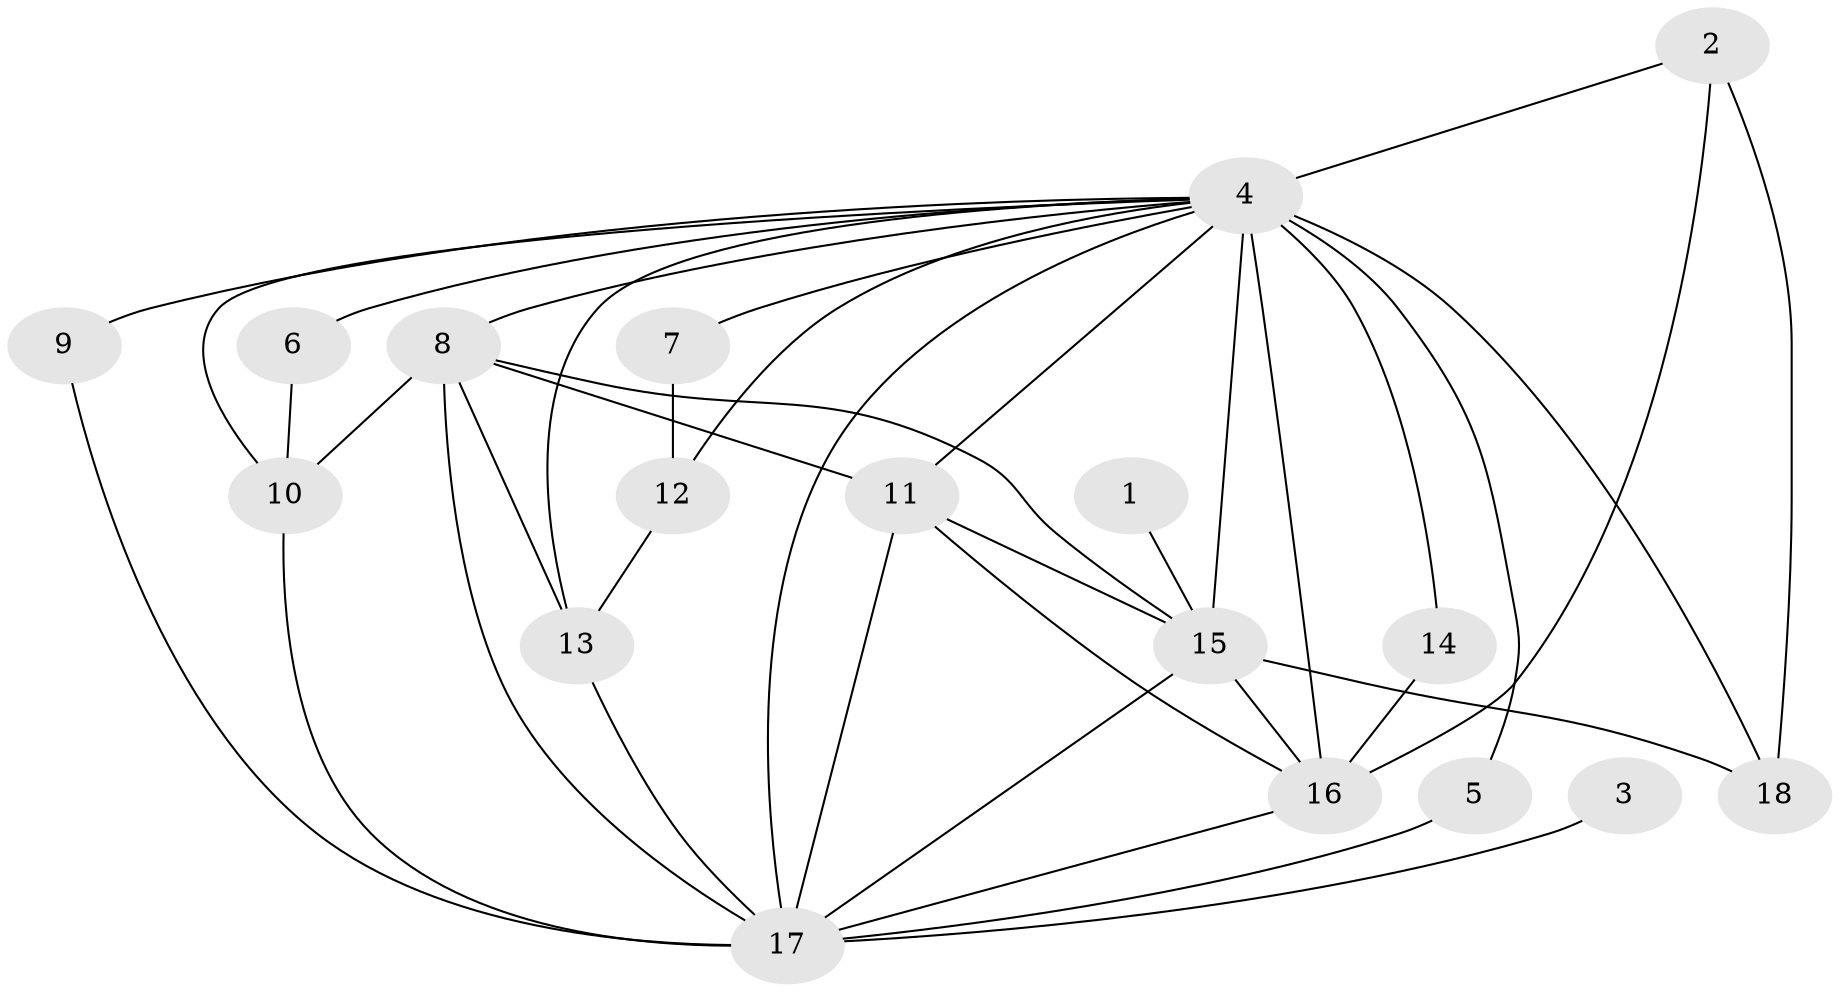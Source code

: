 // original degree distribution, {15: 0.03389830508474576, 13: 0.03389830508474576, 16: 0.03389830508474576, 18: 0.03389830508474576, 22: 0.01694915254237288, 10: 0.01694915254237288, 4: 0.0847457627118644, 2: 0.5423728813559322, 6: 0.03389830508474576, 3: 0.13559322033898305, 5: 0.03389830508474576}
// Generated by graph-tools (version 1.1) at 2025/36/03/04/25 23:36:28]
// undirected, 18 vertices, 39 edges
graph export_dot {
  node [color=gray90,style=filled];
  1;
  2;
  3;
  4;
  5;
  6;
  7;
  8;
  9;
  10;
  11;
  12;
  13;
  14;
  15;
  16;
  17;
  18;
  1 -- 15 [weight=1.0];
  2 -- 4 [weight=1.0];
  2 -- 16 [weight=1.0];
  2 -- 18 [weight=1.0];
  3 -- 17 [weight=1.0];
  4 -- 5 [weight=1.0];
  4 -- 6 [weight=2.0];
  4 -- 7 [weight=3.0];
  4 -- 8 [weight=1.0];
  4 -- 9 [weight=3.0];
  4 -- 10 [weight=2.0];
  4 -- 11 [weight=4.0];
  4 -- 12 [weight=1.0];
  4 -- 13 [weight=2.0];
  4 -- 14 [weight=1.0];
  4 -- 15 [weight=11.0];
  4 -- 16 [weight=12.0];
  4 -- 17 [weight=6.0];
  4 -- 18 [weight=1.0];
  5 -- 17 [weight=2.0];
  6 -- 10 [weight=1.0];
  7 -- 12 [weight=1.0];
  8 -- 10 [weight=1.0];
  8 -- 11 [weight=1.0];
  8 -- 13 [weight=1.0];
  8 -- 15 [weight=2.0];
  8 -- 17 [weight=1.0];
  9 -- 17 [weight=2.0];
  10 -- 17 [weight=1.0];
  11 -- 15 [weight=1.0];
  11 -- 16 [weight=1.0];
  11 -- 17 [weight=1.0];
  12 -- 13 [weight=2.0];
  13 -- 17 [weight=1.0];
  14 -- 16 [weight=2.0];
  15 -- 16 [weight=5.0];
  15 -- 17 [weight=3.0];
  15 -- 18 [weight=3.0];
  16 -- 17 [weight=3.0];
}
